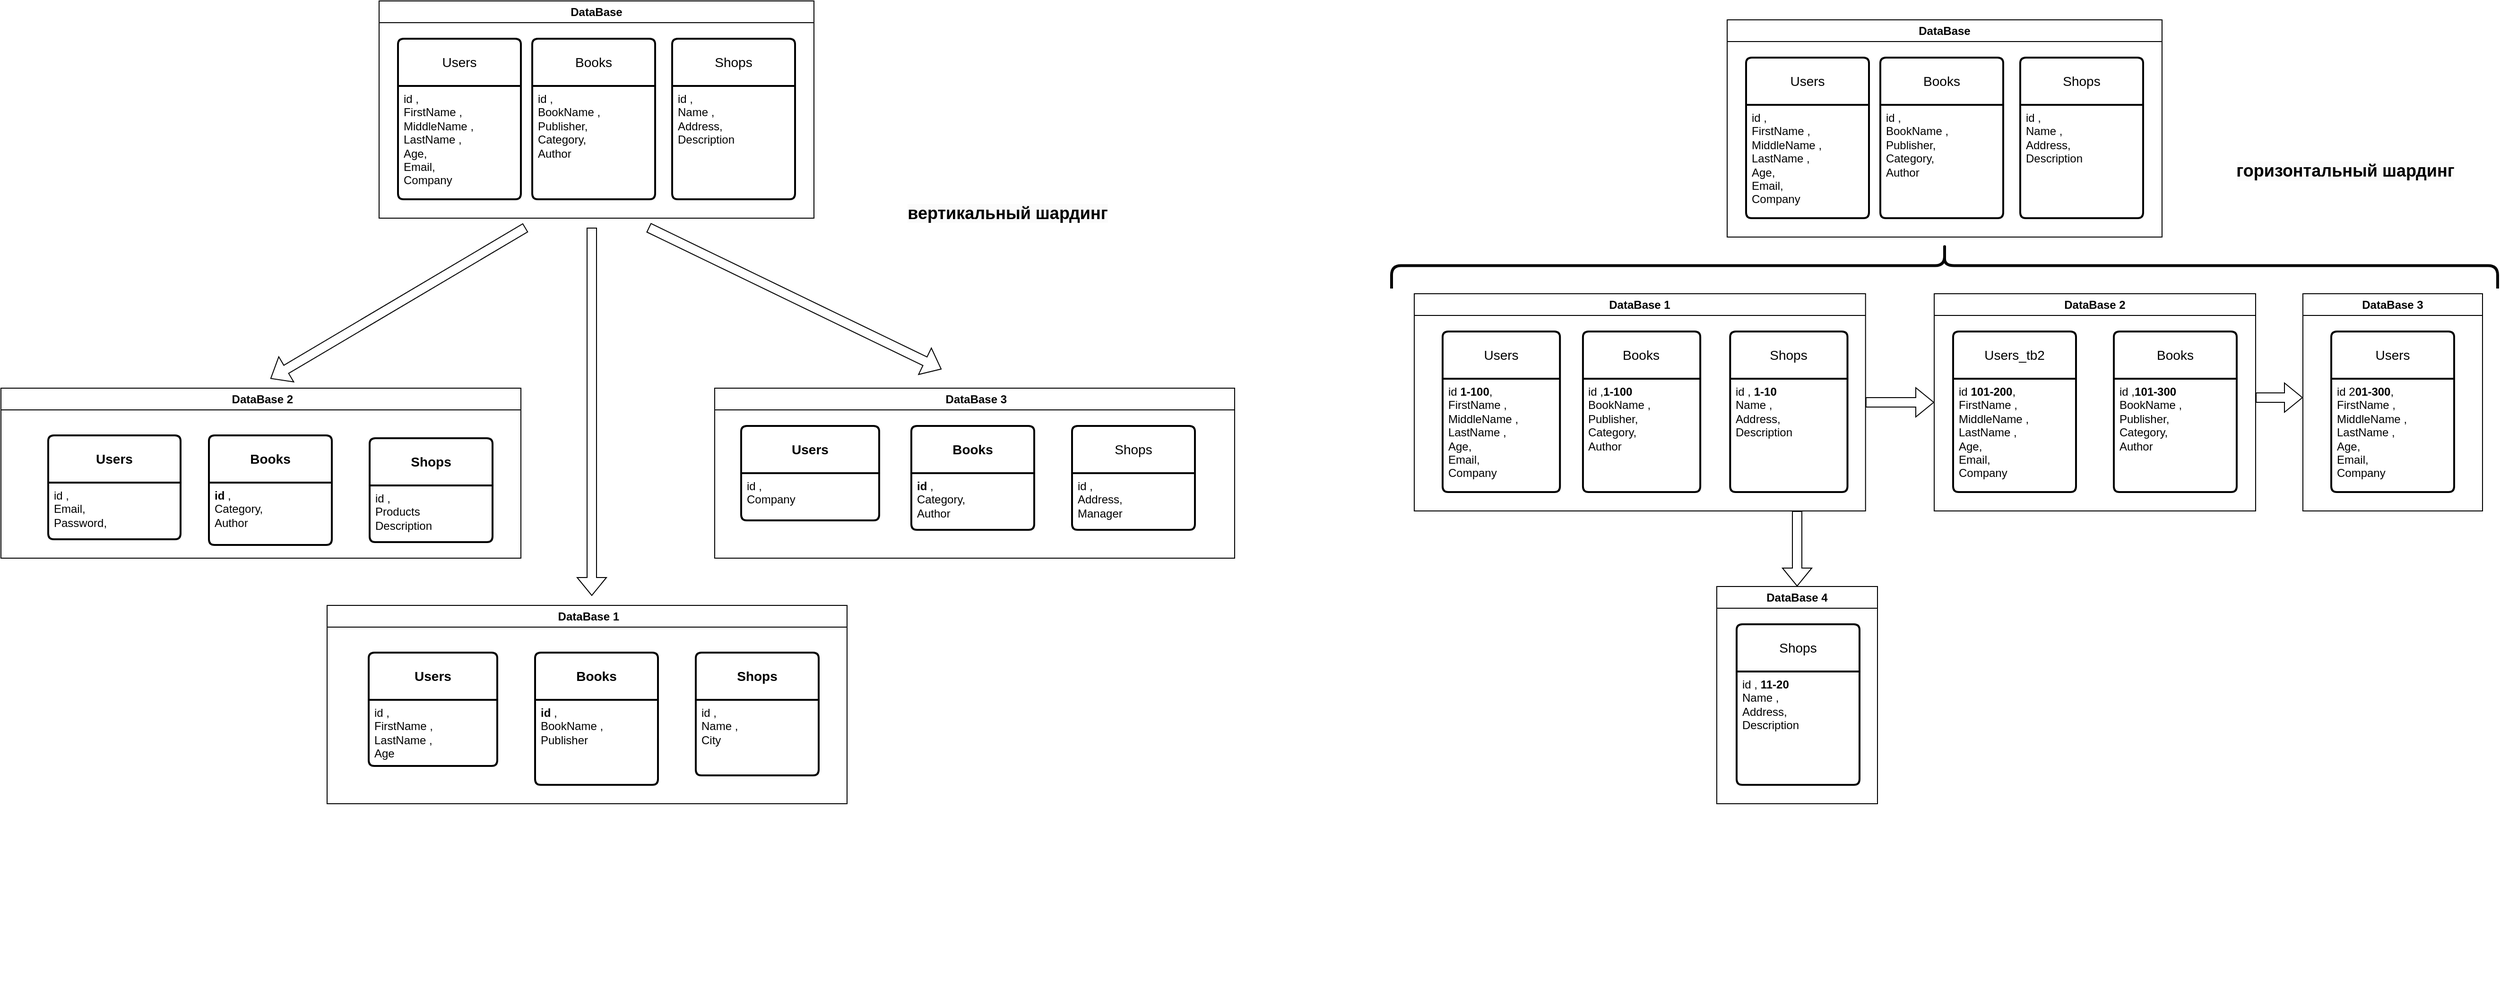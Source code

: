 <mxfile version="21.6.8" type="github">
  <diagram id="C5RBs43oDa-KdzZeNtuy" name="Page-1">
    <mxGraphModel dx="2560" dy="959" grid="1" gridSize="10" guides="1" tooltips="1" connect="1" arrows="1" fold="1" page="1" pageScale="1" pageWidth="827" pageHeight="1169" math="0" shadow="0">
      <root>
        <mxCell id="WIyWlLk6GJQsqaUBKTNV-0" />
        <mxCell id="WIyWlLk6GJQsqaUBKTNV-1" parent="WIyWlLk6GJQsqaUBKTNV-0" />
        <mxCell id="czhrimL0n0Uo2CRbuoZP-21" value="&amp;nbsp;DataBase 1" style="swimlane;whiteSpace=wrap;html=1;" vertex="1" parent="WIyWlLk6GJQsqaUBKTNV-1">
          <mxGeometry x="-150" y="640" width="550" height="210" as="geometry" />
        </mxCell>
        <mxCell id="czhrimL0n0Uo2CRbuoZP-22" value="Books" style="swimlane;childLayout=stackLayout;horizontal=1;startSize=50;horizontalStack=0;rounded=1;fontSize=14;fontStyle=1;strokeWidth=2;resizeParent=0;resizeLast=1;shadow=0;dashed=0;align=center;arcSize=4;whiteSpace=wrap;html=1;" vertex="1" parent="czhrimL0n0Uo2CRbuoZP-21">
          <mxGeometry x="220" y="50" width="130" height="140" as="geometry">
            <mxRectangle x="40" y="90" width="130" height="50" as="alternateBounds" />
          </mxGeometry>
        </mxCell>
        <mxCell id="czhrimL0n0Uo2CRbuoZP-23" value="&lt;div&gt;&lt;b&gt;id &lt;/b&gt;,&lt;/div&gt;&lt;div&gt;BookName ,&lt;span style=&quot;&quot;&gt;&lt;/span&gt;&lt;/div&gt;Publisher&lt;div&gt;&lt;br&gt;&lt;/div&gt;" style="align=left;strokeColor=none;fillColor=none;spacingLeft=4;fontSize=12;verticalAlign=top;resizable=0;rotatable=0;part=1;html=1;" vertex="1" parent="czhrimL0n0Uo2CRbuoZP-22">
          <mxGeometry y="50" width="130" height="120" as="geometry" />
        </mxCell>
        <mxCell id="czhrimL0n0Uo2CRbuoZP-30" value="" style="rounded=0;whiteSpace=wrap;html=1;" vertex="1" parent="czhrimL0n0Uo2CRbuoZP-22">
          <mxGeometry y="170" width="130" height="-30" as="geometry" />
        </mxCell>
        <mxCell id="czhrimL0n0Uo2CRbuoZP-19" value="Shops" style="swimlane;childLayout=stackLayout;horizontal=1;startSize=50;horizontalStack=0;rounded=1;fontSize=14;fontStyle=1;strokeWidth=2;resizeParent=0;resizeLast=1;shadow=0;dashed=0;align=center;arcSize=4;whiteSpace=wrap;html=1;" vertex="1" parent="czhrimL0n0Uo2CRbuoZP-21">
          <mxGeometry x="390" y="50" width="130" height="130" as="geometry">
            <mxRectangle x="40" y="90" width="130" height="50" as="alternateBounds" />
          </mxGeometry>
        </mxCell>
        <mxCell id="czhrimL0n0Uo2CRbuoZP-20" value="&lt;div&gt;id ,&lt;/div&gt;&lt;div&gt;Name ,&lt;span style=&quot;&quot;&gt;&lt;/span&gt;&lt;/div&gt;&lt;div&gt;Сity&lt;/div&gt;&lt;span style=&quot;background-color: initial;&quot;&gt;&lt;br&gt;&lt;br&gt;&lt;/span&gt;" style="align=left;strokeColor=none;fillColor=none;spacingLeft=4;fontSize=12;verticalAlign=top;resizable=0;rotatable=0;part=1;html=1;" vertex="1" parent="czhrimL0n0Uo2CRbuoZP-19">
          <mxGeometry y="50" width="130" height="80" as="geometry" />
        </mxCell>
        <mxCell id="czhrimL0n0Uo2CRbuoZP-17" value="Users" style="swimlane;childLayout=stackLayout;horizontal=1;startSize=50;horizontalStack=0;rounded=1;fontSize=14;fontStyle=1;strokeWidth=2;resizeParent=0;resizeLast=1;shadow=0;dashed=0;align=center;arcSize=4;whiteSpace=wrap;html=1;" vertex="1" parent="czhrimL0n0Uo2CRbuoZP-21">
          <mxGeometry x="44" y="50" width="136" height="120" as="geometry">
            <mxRectangle x="40" y="90" width="130" height="50" as="alternateBounds" />
          </mxGeometry>
        </mxCell>
        <mxCell id="czhrimL0n0Uo2CRbuoZP-18" value="&lt;div&gt;id ,&lt;/div&gt;&lt;div&gt;FirstName ,&lt;span style=&quot;&quot;&gt;&lt;/span&gt;&lt;/div&gt;&lt;div&gt;&lt;span style=&quot;background-color: initial;&quot;&gt;LastName ,&lt;/span&gt;&lt;br&gt;&lt;/div&gt;&lt;div&gt;Age&lt;/div&gt;" style="align=left;strokeColor=none;fillColor=none;spacingLeft=4;fontSize=12;verticalAlign=top;resizable=0;rotatable=0;part=1;html=1;" vertex="1" parent="czhrimL0n0Uo2CRbuoZP-17">
          <mxGeometry y="50" width="136" height="70" as="geometry" />
        </mxCell>
        <mxCell id="czhrimL0n0Uo2CRbuoZP-6" value="Users" style="swimlane;childLayout=stackLayout;horizontal=1;startSize=50;horizontalStack=0;rounded=1;fontSize=14;fontStyle=0;strokeWidth=2;resizeParent=0;resizeLast=1;shadow=0;dashed=0;align=center;arcSize=4;whiteSpace=wrap;html=1;" vertex="1" parent="WIyWlLk6GJQsqaUBKTNV-1">
          <mxGeometry x="-75" y="40" width="130" height="170" as="geometry">
            <mxRectangle x="40" y="90" width="130" height="50" as="alternateBounds" />
          </mxGeometry>
        </mxCell>
        <mxCell id="czhrimL0n0Uo2CRbuoZP-7" value="&lt;div&gt;id ,&lt;/div&gt;&lt;div&gt;FirstName ,&lt;span style=&quot;&quot;&gt;&lt;/span&gt;&lt;/div&gt;&lt;div&gt;&lt;span style=&quot;&quot;&gt;MiddleName ,&lt;/span&gt;&lt;/div&gt;&lt;div&gt;LastName ,&lt;/div&gt;&lt;div&gt;Age,&lt;/div&gt;&lt;div&gt;Email,&lt;/div&gt;&lt;div&gt;Company&lt;/div&gt;" style="align=left;strokeColor=none;fillColor=none;spacingLeft=4;fontSize=12;verticalAlign=top;resizable=0;rotatable=0;part=1;html=1;" vertex="1" parent="czhrimL0n0Uo2CRbuoZP-6">
          <mxGeometry y="50" width="130" height="120" as="geometry" />
        </mxCell>
        <mxCell id="czhrimL0n0Uo2CRbuoZP-10" value="Shops" style="swimlane;childLayout=stackLayout;horizontal=1;startSize=50;horizontalStack=0;rounded=1;fontSize=14;fontStyle=0;strokeWidth=2;resizeParent=0;resizeLast=1;shadow=0;dashed=0;align=center;arcSize=4;whiteSpace=wrap;html=1;" vertex="1" parent="WIyWlLk6GJQsqaUBKTNV-1">
          <mxGeometry x="215" y="40" width="130" height="170" as="geometry">
            <mxRectangle x="40" y="90" width="130" height="50" as="alternateBounds" />
          </mxGeometry>
        </mxCell>
        <mxCell id="czhrimL0n0Uo2CRbuoZP-11" value="&lt;div&gt;id ,&lt;/div&gt;&lt;div&gt;Name ,&lt;span style=&quot;&quot;&gt;&lt;/span&gt;&lt;/div&gt;Address&lt;span style=&quot;background-color: initial;&quot;&gt;,&lt;br&gt;Description&lt;br&gt;&lt;br&gt;&lt;/span&gt;" style="align=left;strokeColor=none;fillColor=none;spacingLeft=4;fontSize=12;verticalAlign=top;resizable=0;rotatable=0;part=1;html=1;" vertex="1" parent="czhrimL0n0Uo2CRbuoZP-10">
          <mxGeometry y="50" width="130" height="120" as="geometry" />
        </mxCell>
        <mxCell id="czhrimL0n0Uo2CRbuoZP-13" value="DataBase" style="swimlane;whiteSpace=wrap;html=1;" vertex="1" parent="WIyWlLk6GJQsqaUBKTNV-1">
          <mxGeometry x="-95" width="460" height="230" as="geometry" />
        </mxCell>
        <mxCell id="czhrimL0n0Uo2CRbuoZP-8" value="Books" style="swimlane;childLayout=stackLayout;horizontal=1;startSize=50;horizontalStack=0;rounded=1;fontSize=14;fontStyle=0;strokeWidth=2;resizeParent=0;resizeLast=1;shadow=0;dashed=0;align=center;arcSize=4;whiteSpace=wrap;html=1;" vertex="1" parent="czhrimL0n0Uo2CRbuoZP-13">
          <mxGeometry x="162" y="40" width="130" height="170" as="geometry">
            <mxRectangle x="40" y="90" width="130" height="50" as="alternateBounds" />
          </mxGeometry>
        </mxCell>
        <mxCell id="czhrimL0n0Uo2CRbuoZP-9" value="&lt;div&gt;id ,&lt;/div&gt;&lt;div&gt;BookName ,&lt;span style=&quot;&quot;&gt;&lt;/span&gt;&lt;/div&gt;Publisher&lt;span style=&quot;background-color: initial;&quot;&gt;,&lt;/span&gt;&lt;br&gt;&lt;div&gt;Category,&lt;/div&gt;&lt;div&gt;Author&lt;br&gt;&lt;/div&gt;" style="align=left;strokeColor=none;fillColor=none;spacingLeft=4;fontSize=12;verticalAlign=top;resizable=0;rotatable=0;part=1;html=1;" vertex="1" parent="czhrimL0n0Uo2CRbuoZP-8">
          <mxGeometry y="50" width="130" height="120" as="geometry" />
        </mxCell>
        <mxCell id="czhrimL0n0Uo2CRbuoZP-66" value="DataBase 2" style="swimlane;whiteSpace=wrap;html=1;" vertex="1" parent="WIyWlLk6GJQsqaUBKTNV-1">
          <mxGeometry x="1550" y="310" width="340" height="230" as="geometry">
            <mxRectangle x="690" y="580" width="110" height="30" as="alternateBounds" />
          </mxGeometry>
        </mxCell>
        <mxCell id="czhrimL0n0Uo2CRbuoZP-69" value="Users_tb2" style="swimlane;childLayout=stackLayout;horizontal=1;startSize=50;horizontalStack=0;rounded=1;fontSize=14;fontStyle=0;strokeWidth=2;resizeParent=0;resizeLast=1;shadow=0;dashed=0;align=center;arcSize=4;whiteSpace=wrap;html=1;" vertex="1" parent="czhrimL0n0Uo2CRbuoZP-66">
          <mxGeometry x="20" y="40" width="130" height="170" as="geometry">
            <mxRectangle x="40" y="90" width="130" height="50" as="alternateBounds" />
          </mxGeometry>
        </mxCell>
        <mxCell id="czhrimL0n0Uo2CRbuoZP-70" value="&lt;div&gt;id &lt;b&gt;101-200&lt;/b&gt;,&lt;/div&gt;&lt;div&gt;FirstName ,&lt;span style=&quot;&quot;&gt;&lt;/span&gt;&lt;/div&gt;&lt;div&gt;&lt;span style=&quot;&quot;&gt;MiddleName ,&lt;/span&gt;&lt;/div&gt;&lt;div&gt;LastName ,&lt;/div&gt;&lt;div&gt;Age,&lt;/div&gt;&lt;div&gt;Email,&lt;/div&gt;&lt;div&gt;Company&lt;/div&gt;" style="align=left;strokeColor=none;fillColor=none;spacingLeft=4;fontSize=12;verticalAlign=top;resizable=0;rotatable=0;part=1;html=1;" vertex="1" parent="czhrimL0n0Uo2CRbuoZP-69">
          <mxGeometry y="50" width="130" height="120" as="geometry" />
        </mxCell>
        <mxCell id="czhrimL0n0Uo2CRbuoZP-176" value="Books" style="swimlane;childLayout=stackLayout;horizontal=1;startSize=50;horizontalStack=0;rounded=1;fontSize=14;fontStyle=0;strokeWidth=2;resizeParent=0;resizeLast=1;shadow=0;dashed=0;align=center;arcSize=4;whiteSpace=wrap;html=1;" vertex="1" parent="czhrimL0n0Uo2CRbuoZP-66">
          <mxGeometry x="190" y="40" width="130" height="170" as="geometry">
            <mxRectangle x="40" y="90" width="130" height="50" as="alternateBounds" />
          </mxGeometry>
        </mxCell>
        <mxCell id="czhrimL0n0Uo2CRbuoZP-177" value="&lt;div&gt;id ,&lt;b&gt;101-300&lt;/b&gt;&lt;/div&gt;&lt;div&gt;BookName ,&lt;span style=&quot;&quot;&gt;&lt;/span&gt;&lt;/div&gt;Publisher&lt;span style=&quot;background-color: initial;&quot;&gt;,&lt;/span&gt;&lt;br&gt;&lt;div&gt;Category,&lt;/div&gt;&lt;div&gt;Author&lt;br&gt;&lt;/div&gt;" style="align=left;strokeColor=none;fillColor=none;spacingLeft=4;fontSize=12;verticalAlign=top;resizable=0;rotatable=0;part=1;html=1;" vertex="1" parent="czhrimL0n0Uo2CRbuoZP-176">
          <mxGeometry y="50" width="130" height="120" as="geometry" />
        </mxCell>
        <mxCell id="czhrimL0n0Uo2CRbuoZP-96" value="" style="group" vertex="1" connectable="0" parent="WIyWlLk6GJQsqaUBKTNV-1">
          <mxGeometry x="870" y="790" width="530" height="270" as="geometry" />
        </mxCell>
        <mxCell id="czhrimL0n0Uo2CRbuoZP-173" value="&lt;div&gt;id , &lt;b&gt;11-20&lt;/b&gt;&lt;/div&gt;&lt;div&gt;Name ,&lt;span style=&quot;&quot;&gt;&lt;/span&gt;&lt;/div&gt;Address&lt;span style=&quot;background-color: initial;&quot;&gt;,&lt;br&gt;Description&lt;br&gt;&lt;br&gt;&lt;/span&gt;" style="align=left;strokeColor=none;fillColor=none;spacingLeft=4;fontSize=12;verticalAlign=top;resizable=0;rotatable=0;part=1;html=1;" vertex="1" parent="czhrimL0n0Uo2CRbuoZP-96">
          <mxGeometry x="471" y="-80" width="130" height="120" as="geometry" />
        </mxCell>
        <mxCell id="czhrimL0n0Uo2CRbuoZP-195" value="" style="group" vertex="1" connectable="0" parent="czhrimL0n0Uo2CRbuoZP-96">
          <mxGeometry x="450" y="-170" width="170" height="230" as="geometry" />
        </mxCell>
        <mxCell id="czhrimL0n0Uo2CRbuoZP-59" value="DataBase 4" style="swimlane;whiteSpace=wrap;html=1;container=0;" vertex="1" parent="czhrimL0n0Uo2CRbuoZP-195">
          <mxGeometry width="170" height="230" as="geometry" />
        </mxCell>
        <mxCell id="czhrimL0n0Uo2CRbuoZP-172" value="Shops" style="swimlane;childLayout=stackLayout;horizontal=1;startSize=50;horizontalStack=0;rounded=1;fontSize=14;fontStyle=0;strokeWidth=2;resizeParent=0;resizeLast=1;shadow=0;dashed=0;align=center;arcSize=4;whiteSpace=wrap;html=1;container=0;" vertex="1" parent="czhrimL0n0Uo2CRbuoZP-195">
          <mxGeometry x="21" y="40" width="130" height="170" as="geometry">
            <mxRectangle x="40" y="90" width="130" height="50" as="alternateBounds" />
          </mxGeometry>
        </mxCell>
        <mxCell id="czhrimL0n0Uo2CRbuoZP-98" value="&lt;span style=&quot;color: rgb(0, 0, 0); font-family: Helvetica; font-size: 18px; font-style: normal; font-variant-ligatures: normal; font-variant-caps: normal; font-weight: 700; letter-spacing: normal; orphans: 2; text-indent: 0px; text-transform: none; widows: 2; word-spacing: 0px; -webkit-text-stroke-width: 0px; background-color: rgb(251, 251, 251); text-decoration-thickness: initial; text-decoration-style: initial; text-decoration-color: initial; float: none; display: inline !important;&quot;&gt;горизонтальный шардинг&lt;/span&gt;" style="text;whiteSpace=wrap;html=1;align=center;verticalAlign=middle;fontSize=18;" vertex="1" parent="WIyWlLk6GJQsqaUBKTNV-1">
          <mxGeometry x="1860" y="160" width="250" height="40" as="geometry" />
        </mxCell>
        <mxCell id="czhrimL0n0Uo2CRbuoZP-99" value="&lt;span style=&quot;color: rgb(0, 0, 0); font-family: Helvetica; font-size: 18px; font-style: normal; font-variant-ligatures: normal; font-variant-caps: normal; font-weight: 700; letter-spacing: normal; orphans: 2; text-indent: 0px; text-transform: none; widows: 2; word-spacing: 0px; -webkit-text-stroke-width: 0px; background-color: rgb(251, 251, 251); text-decoration-thickness: initial; text-decoration-style: initial; text-decoration-color: initial; float: none; display: inline !important;&quot;&gt;вертикальный шардинг&lt;/span&gt;" style="text;whiteSpace=wrap;html=1;verticalAlign=middle;align=center;fontSize=18;" vertex="1" parent="WIyWlLk6GJQsqaUBKTNV-1">
          <mxGeometry x="450" y="210" width="240" height="30" as="geometry" />
        </mxCell>
        <mxCell id="czhrimL0n0Uo2CRbuoZP-100" value="&amp;nbsp;DataBase 2" style="swimlane;whiteSpace=wrap;html=1;" vertex="1" parent="WIyWlLk6GJQsqaUBKTNV-1">
          <mxGeometry x="-495" y="410" width="550" height="180" as="geometry">
            <mxRectangle x="40" y="560" width="100" height="30" as="alternateBounds" />
          </mxGeometry>
        </mxCell>
        <mxCell id="czhrimL0n0Uo2CRbuoZP-107" value="Users" style="swimlane;childLayout=stackLayout;horizontal=1;startSize=50;horizontalStack=0;rounded=1;fontSize=14;fontStyle=1;strokeWidth=2;resizeParent=0;resizeLast=1;shadow=0;dashed=0;align=center;arcSize=4;whiteSpace=wrap;html=1;" vertex="1" parent="czhrimL0n0Uo2CRbuoZP-100">
          <mxGeometry x="50" y="50" width="140" height="110" as="geometry">
            <mxRectangle x="40" y="90" width="130" height="50" as="alternateBounds" />
          </mxGeometry>
        </mxCell>
        <mxCell id="czhrimL0n0Uo2CRbuoZP-108" value="&lt;div&gt;id ,&lt;/div&gt;&lt;div&gt;&lt;span style=&quot;background-color: initial;&quot;&gt;Email,&lt;/span&gt;&lt;br&gt;&lt;/div&gt;&lt;div&gt;&lt;span style=&quot;background-color: initial;&quot;&gt;Password,&lt;br&gt;&lt;/span&gt;&lt;/div&gt;" style="align=left;strokeColor=none;fillColor=none;spacingLeft=4;fontSize=12;verticalAlign=top;resizable=0;rotatable=0;part=1;html=1;" vertex="1" parent="czhrimL0n0Uo2CRbuoZP-107">
          <mxGeometry y="50" width="140" height="60" as="geometry" />
        </mxCell>
        <mxCell id="czhrimL0n0Uo2CRbuoZP-111" value="Shops" style="swimlane;childLayout=stackLayout;horizontal=1;startSize=50;horizontalStack=0;rounded=1;fontSize=14;fontStyle=1;strokeWidth=2;resizeParent=0;resizeLast=1;shadow=0;dashed=0;align=center;arcSize=4;whiteSpace=wrap;html=1;" vertex="1" parent="czhrimL0n0Uo2CRbuoZP-100">
          <mxGeometry x="390" y="53" width="130" height="110" as="geometry">
            <mxRectangle x="40" y="90" width="130" height="50" as="alternateBounds" />
          </mxGeometry>
        </mxCell>
        <mxCell id="czhrimL0n0Uo2CRbuoZP-112" value="&lt;div&gt;id ,&lt;/div&gt;&lt;div&gt;&lt;/div&gt;&lt;span style=&quot;background-color: initial;&quot;&gt;Products&lt;br&gt;Description&lt;br&gt;&lt;br&gt;&lt;/span&gt;" style="align=left;strokeColor=none;fillColor=none;spacingLeft=4;fontSize=12;verticalAlign=top;resizable=0;rotatable=0;part=1;html=1;" vertex="1" parent="czhrimL0n0Uo2CRbuoZP-111">
          <mxGeometry y="50" width="130" height="60" as="geometry" />
        </mxCell>
        <mxCell id="czhrimL0n0Uo2CRbuoZP-115" value="Books" style="swimlane;childLayout=stackLayout;horizontal=1;startSize=50;horizontalStack=0;rounded=1;fontSize=14;fontStyle=1;strokeWidth=2;resizeParent=0;resizeLast=1;shadow=0;dashed=0;align=center;arcSize=4;whiteSpace=wrap;html=1;" vertex="1" parent="czhrimL0n0Uo2CRbuoZP-100">
          <mxGeometry x="220" y="50" width="130" height="116" as="geometry">
            <mxRectangle x="40" y="90" width="130" height="50" as="alternateBounds" />
          </mxGeometry>
        </mxCell>
        <mxCell id="czhrimL0n0Uo2CRbuoZP-116" value="&lt;div&gt;&lt;b&gt;id &lt;/b&gt;,&lt;/div&gt;&lt;div&gt;&lt;/div&gt;&lt;div&gt;Category,&lt;/div&gt;&lt;div&gt;Author&lt;/div&gt;&lt;div&gt;&lt;br&gt;&lt;/div&gt;" style="align=left;strokeColor=none;fillColor=none;spacingLeft=4;fontSize=12;verticalAlign=top;resizable=0;rotatable=0;part=1;html=1;" vertex="1" parent="czhrimL0n0Uo2CRbuoZP-115">
          <mxGeometry y="50" width="130" height="120" as="geometry" />
        </mxCell>
        <mxCell id="czhrimL0n0Uo2CRbuoZP-117" value="" style="rounded=0;whiteSpace=wrap;html=1;" vertex="1" parent="czhrimL0n0Uo2CRbuoZP-115">
          <mxGeometry y="170" width="130" height="-54" as="geometry" />
        </mxCell>
        <mxCell id="czhrimL0n0Uo2CRbuoZP-147" value="&amp;nbsp;DataBase 3" style="swimlane;whiteSpace=wrap;html=1;" vertex="1" parent="WIyWlLk6GJQsqaUBKTNV-1">
          <mxGeometry x="260" y="410" width="550" height="180" as="geometry">
            <mxRectangle x="40" y="560" width="100" height="30" as="alternateBounds" />
          </mxGeometry>
        </mxCell>
        <mxCell id="czhrimL0n0Uo2CRbuoZP-150" value="Users" style="swimlane;childLayout=stackLayout;horizontal=1;startSize=50;horizontalStack=0;rounded=1;fontSize=14;fontStyle=1;strokeWidth=2;resizeParent=0;resizeLast=1;shadow=0;dashed=0;align=center;arcSize=4;whiteSpace=wrap;html=1;" vertex="1" parent="czhrimL0n0Uo2CRbuoZP-147">
          <mxGeometry x="28" y="40" width="146" height="100" as="geometry">
            <mxRectangle x="40" y="90" width="130" height="50" as="alternateBounds" />
          </mxGeometry>
        </mxCell>
        <mxCell id="czhrimL0n0Uo2CRbuoZP-151" value="&lt;div&gt;id ,&lt;/div&gt;&lt;div&gt;&lt;span style=&quot;background-color: initial;&quot;&gt;Company&lt;/span&gt;&lt;br&gt;&lt;/div&gt;" style="align=left;strokeColor=none;fillColor=none;spacingLeft=4;fontSize=12;verticalAlign=top;resizable=0;rotatable=0;part=1;html=1;" vertex="1" parent="czhrimL0n0Uo2CRbuoZP-150">
          <mxGeometry y="50" width="146" height="50" as="geometry" />
        </mxCell>
        <mxCell id="czhrimL0n0Uo2CRbuoZP-158" value="Books" style="swimlane;childLayout=stackLayout;horizontal=1;startSize=50;horizontalStack=0;rounded=1;fontSize=14;fontStyle=1;strokeWidth=2;resizeParent=0;resizeLast=1;shadow=0;dashed=0;align=center;arcSize=4;whiteSpace=wrap;html=1;" vertex="1" parent="czhrimL0n0Uo2CRbuoZP-147">
          <mxGeometry x="208" y="40" width="130" height="110" as="geometry">
            <mxRectangle x="40" y="90" width="130" height="50" as="alternateBounds" />
          </mxGeometry>
        </mxCell>
        <mxCell id="czhrimL0n0Uo2CRbuoZP-159" value="&lt;div&gt;&lt;b&gt;id &lt;/b&gt;,&lt;/div&gt;&lt;div&gt;Category,&lt;/div&gt;&lt;div&gt;Author&lt;/div&gt;&lt;div&gt;&lt;br&gt;&lt;/div&gt;" style="align=left;strokeColor=none;fillColor=none;spacingLeft=4;fontSize=12;verticalAlign=top;resizable=0;rotatable=0;part=1;html=1;" vertex="1" parent="czhrimL0n0Uo2CRbuoZP-158">
          <mxGeometry y="50" width="130" height="120" as="geometry" />
        </mxCell>
        <mxCell id="czhrimL0n0Uo2CRbuoZP-160" value="" style="rounded=0;whiteSpace=wrap;html=1;" vertex="1" parent="czhrimL0n0Uo2CRbuoZP-158">
          <mxGeometry y="170" width="130" height="-60" as="geometry" />
        </mxCell>
        <mxCell id="czhrimL0n0Uo2CRbuoZP-161" value="Shops" style="swimlane;childLayout=stackLayout;horizontal=1;startSize=50;horizontalStack=0;rounded=1;fontSize=14;fontStyle=0;strokeWidth=2;resizeParent=0;resizeLast=1;shadow=0;dashed=0;align=center;arcSize=4;whiteSpace=wrap;html=1;" vertex="1" parent="czhrimL0n0Uo2CRbuoZP-147">
          <mxGeometry x="378" y="40" width="130" height="110" as="geometry">
            <mxRectangle x="40" y="90" width="130" height="50" as="alternateBounds" />
          </mxGeometry>
        </mxCell>
        <mxCell id="czhrimL0n0Uo2CRbuoZP-162" value="&lt;div&gt;id ,&lt;/div&gt;&lt;div&gt;&lt;/div&gt;Address&lt;span style=&quot;background-color: initial;&quot;&gt;,&lt;br&gt;Manager&lt;br&gt;&lt;br&gt;&lt;/span&gt;" style="align=left;strokeColor=none;fillColor=none;spacingLeft=4;fontSize=12;verticalAlign=top;resizable=0;rotatable=0;part=1;html=1;" vertex="1" parent="czhrimL0n0Uo2CRbuoZP-161">
          <mxGeometry y="50" width="130" height="60" as="geometry" />
        </mxCell>
        <mxCell id="czhrimL0n0Uo2CRbuoZP-166" value="DataBase 3" style="swimlane;whiteSpace=wrap;html=1;" vertex="1" parent="WIyWlLk6GJQsqaUBKTNV-1">
          <mxGeometry x="1940" y="310" width="190" height="230" as="geometry">
            <mxRectangle x="690" y="830" width="110" height="30" as="alternateBounds" />
          </mxGeometry>
        </mxCell>
        <mxCell id="czhrimL0n0Uo2CRbuoZP-94" value="Users" style="swimlane;childLayout=stackLayout;horizontal=1;startSize=50;horizontalStack=0;rounded=1;fontSize=14;fontStyle=0;strokeWidth=2;resizeParent=0;resizeLast=1;shadow=0;dashed=0;align=center;arcSize=4;whiteSpace=wrap;html=1;" vertex="1" parent="czhrimL0n0Uo2CRbuoZP-166">
          <mxGeometry x="30" y="40" width="130" height="170" as="geometry">
            <mxRectangle x="40" y="90" width="130" height="50" as="alternateBounds" />
          </mxGeometry>
        </mxCell>
        <mxCell id="czhrimL0n0Uo2CRbuoZP-95" value="&lt;div&gt;id 2&lt;b&gt;01-300&lt;/b&gt;,&lt;/div&gt;&lt;div&gt;FirstName ,&lt;span style=&quot;&quot;&gt;&lt;/span&gt;&lt;/div&gt;&lt;div&gt;&lt;span style=&quot;&quot;&gt;MiddleName ,&lt;/span&gt;&lt;/div&gt;&lt;div&gt;LastName ,&lt;/div&gt;&lt;div&gt;Age,&lt;/div&gt;&lt;div&gt;Email,&lt;/div&gt;&lt;div&gt;Company&lt;/div&gt;" style="align=left;strokeColor=none;fillColor=none;spacingLeft=4;fontSize=12;verticalAlign=top;resizable=0;rotatable=0;part=1;html=1;" vertex="1" parent="czhrimL0n0Uo2CRbuoZP-94">
          <mxGeometry y="50" width="130" height="120" as="geometry" />
        </mxCell>
        <mxCell id="czhrimL0n0Uo2CRbuoZP-187" value="" style="group" vertex="1" connectable="0" parent="WIyWlLk6GJQsqaUBKTNV-1">
          <mxGeometry x="1000" y="310" width="506" height="230" as="geometry" />
        </mxCell>
        <mxCell id="czhrimL0n0Uo2CRbuoZP-196" value="" style="group" vertex="1" connectable="0" parent="czhrimL0n0Uo2CRbuoZP-187">
          <mxGeometry width="477.358" height="230" as="geometry" />
        </mxCell>
        <mxCell id="czhrimL0n0Uo2CRbuoZP-197" value="" style="group" vertex="1" connectable="0" parent="czhrimL0n0Uo2CRbuoZP-196">
          <mxGeometry width="477.358" height="230" as="geometry" />
        </mxCell>
        <mxCell id="czhrimL0n0Uo2CRbuoZP-190" value="DataBase 1" style="swimlane;whiteSpace=wrap;html=1;" vertex="1" parent="czhrimL0n0Uo2CRbuoZP-197">
          <mxGeometry width="477.358" height="230" as="geometry">
            <mxRectangle width="110" height="30" as="alternateBounds" />
          </mxGeometry>
        </mxCell>
        <mxCell id="czhrimL0n0Uo2CRbuoZP-191" value="Shops" style="swimlane;childLayout=stackLayout;horizontal=1;startSize=50;horizontalStack=0;rounded=1;fontSize=14;fontStyle=0;strokeWidth=2;resizeParent=0;resizeLast=1;shadow=0;dashed=0;align=center;arcSize=4;whiteSpace=wrap;html=1;movable=1;resizable=1;rotatable=1;deletable=1;editable=1;locked=0;connectable=1;" vertex="1" parent="czhrimL0n0Uo2CRbuoZP-190">
          <mxGeometry x="334.151" y="40" width="124.113" height="170" as="geometry">
            <mxRectangle x="40" y="90" width="130" height="50" as="alternateBounds" />
          </mxGeometry>
        </mxCell>
        <mxCell id="czhrimL0n0Uo2CRbuoZP-192" value="&lt;div&gt;id , &lt;b&gt;1-10&lt;/b&gt;&lt;/div&gt;&lt;div&gt;Name ,&lt;span style=&quot;&quot;&gt;&lt;/span&gt;&lt;/div&gt;Address&lt;span style=&quot;background-color: initial;&quot;&gt;,&lt;br&gt;Description&lt;br&gt;&lt;br&gt;&lt;/span&gt;" style="align=left;strokeColor=none;fillColor=none;spacingLeft=4;fontSize=12;verticalAlign=top;resizable=0;rotatable=0;part=1;html=1;" vertex="1" parent="czhrimL0n0Uo2CRbuoZP-191">
          <mxGeometry y="50" width="124.113" height="120" as="geometry" />
        </mxCell>
        <mxCell id="czhrimL0n0Uo2CRbuoZP-193" value="Books" style="swimlane;childLayout=stackLayout;horizontal=1;startSize=50;horizontalStack=0;rounded=1;fontSize=14;fontStyle=0;strokeWidth=2;resizeParent=0;resizeLast=1;shadow=0;dashed=0;align=center;arcSize=4;whiteSpace=wrap;html=1;movable=1;resizable=1;rotatable=1;deletable=1;editable=1;locked=0;connectable=1;" vertex="1" parent="czhrimL0n0Uo2CRbuoZP-190">
          <mxGeometry x="178.443" y="40" width="124.113" height="170" as="geometry">
            <mxRectangle x="40" y="90" width="130" height="50" as="alternateBounds" />
          </mxGeometry>
        </mxCell>
        <mxCell id="czhrimL0n0Uo2CRbuoZP-194" value="&lt;div&gt;id ,&lt;b&gt;1-100&lt;/b&gt;&lt;/div&gt;&lt;div&gt;BookName ,&lt;span style=&quot;&quot;&gt;&lt;/span&gt;&lt;/div&gt;Publisher&lt;span style=&quot;background-color: initial;&quot;&gt;,&lt;/span&gt;&lt;br&gt;&lt;div&gt;Category,&lt;/div&gt;&lt;div&gt;Author&lt;br&gt;&lt;/div&gt;" style="align=left;strokeColor=none;fillColor=none;spacingLeft=4;fontSize=12;verticalAlign=top;resizable=0;rotatable=0;part=1;html=1;" vertex="1" parent="czhrimL0n0Uo2CRbuoZP-193">
          <mxGeometry y="50" width="124.113" height="120" as="geometry" />
        </mxCell>
        <mxCell id="czhrimL0n0Uo2CRbuoZP-188" value="Users" style="swimlane;childLayout=stackLayout;horizontal=1;startSize=50;horizontalStack=0;rounded=1;fontSize=14;fontStyle=0;strokeWidth=2;resizeParent=0;resizeLast=1;shadow=0;dashed=0;align=center;arcSize=4;whiteSpace=wrap;html=1;movable=1;resizable=1;rotatable=1;deletable=1;editable=1;locked=0;connectable=1;" vertex="1" parent="czhrimL0n0Uo2CRbuoZP-190">
          <mxGeometry x="29.998" y="40" width="124.113" height="170" as="geometry">
            <mxRectangle x="40" y="90" width="130" height="50" as="alternateBounds" />
          </mxGeometry>
        </mxCell>
        <mxCell id="czhrimL0n0Uo2CRbuoZP-189" value="&lt;div&gt;id &lt;b&gt;1-100&lt;/b&gt;,&lt;/div&gt;&lt;div&gt;FirstName ,&lt;span style=&quot;&quot;&gt;&lt;/span&gt;&lt;/div&gt;&lt;div&gt;&lt;span style=&quot;&quot;&gt;MiddleName ,&lt;/span&gt;&lt;/div&gt;&lt;div&gt;LastName ,&lt;/div&gt;&lt;div&gt;Age,&lt;/div&gt;&lt;div&gt;Email,&lt;/div&gt;&lt;div&gt;Company&lt;/div&gt;" style="align=left;strokeColor=none;fillColor=none;spacingLeft=4;fontSize=12;verticalAlign=top;resizable=0;rotatable=0;part=1;html=1;" vertex="1" parent="czhrimL0n0Uo2CRbuoZP-188">
          <mxGeometry y="50" width="124.113" height="120" as="geometry" />
        </mxCell>
        <mxCell id="czhrimL0n0Uo2CRbuoZP-198" value="" style="shape=flexArrow;endArrow=classic;html=1;rounded=0;" edge="1" parent="WIyWlLk6GJQsqaUBKTNV-1">
          <mxGeometry width="50" height="50" relative="1" as="geometry">
            <mxPoint x="60" y="240" as="sourcePoint" />
            <mxPoint x="-210" y="400" as="targetPoint" />
          </mxGeometry>
        </mxCell>
        <mxCell id="czhrimL0n0Uo2CRbuoZP-199" value="" style="shape=flexArrow;endArrow=classic;html=1;rounded=0;" edge="1" parent="WIyWlLk6GJQsqaUBKTNV-1">
          <mxGeometry width="50" height="50" relative="1" as="geometry">
            <mxPoint x="190" y="240" as="sourcePoint" />
            <mxPoint x="500" y="390" as="targetPoint" />
          </mxGeometry>
        </mxCell>
        <mxCell id="czhrimL0n0Uo2CRbuoZP-200" value="" style="shape=flexArrow;endArrow=classic;html=1;rounded=0;" edge="1" parent="WIyWlLk6GJQsqaUBKTNV-1">
          <mxGeometry width="50" height="50" relative="1" as="geometry">
            <mxPoint x="130" y="240" as="sourcePoint" />
            <mxPoint x="130" y="630" as="targetPoint" />
          </mxGeometry>
        </mxCell>
        <mxCell id="czhrimL0n0Uo2CRbuoZP-201" value="Users" style="swimlane;childLayout=stackLayout;horizontal=1;startSize=50;horizontalStack=0;rounded=1;fontSize=14;fontStyle=0;strokeWidth=2;resizeParent=0;resizeLast=1;shadow=0;dashed=0;align=center;arcSize=4;whiteSpace=wrap;html=1;" vertex="1" parent="WIyWlLk6GJQsqaUBKTNV-1">
          <mxGeometry x="1351" y="60" width="130" height="170" as="geometry">
            <mxRectangle x="40" y="90" width="130" height="50" as="alternateBounds" />
          </mxGeometry>
        </mxCell>
        <mxCell id="czhrimL0n0Uo2CRbuoZP-202" value="&lt;div&gt;id ,&lt;/div&gt;&lt;div&gt;FirstName ,&lt;span style=&quot;&quot;&gt;&lt;/span&gt;&lt;/div&gt;&lt;div&gt;&lt;span style=&quot;&quot;&gt;MiddleName ,&lt;/span&gt;&lt;/div&gt;&lt;div&gt;LastName ,&lt;/div&gt;&lt;div&gt;Age,&lt;/div&gt;&lt;div&gt;Email,&lt;/div&gt;&lt;div&gt;Company&lt;/div&gt;" style="align=left;strokeColor=none;fillColor=none;spacingLeft=4;fontSize=12;verticalAlign=top;resizable=0;rotatable=0;part=1;html=1;" vertex="1" parent="czhrimL0n0Uo2CRbuoZP-201">
          <mxGeometry y="50" width="130" height="120" as="geometry" />
        </mxCell>
        <mxCell id="czhrimL0n0Uo2CRbuoZP-203" value="Shops" style="swimlane;childLayout=stackLayout;horizontal=1;startSize=50;horizontalStack=0;rounded=1;fontSize=14;fontStyle=0;strokeWidth=2;resizeParent=0;resizeLast=1;shadow=0;dashed=0;align=center;arcSize=4;whiteSpace=wrap;html=1;" vertex="1" parent="WIyWlLk6GJQsqaUBKTNV-1">
          <mxGeometry x="1641" y="60" width="130" height="170" as="geometry">
            <mxRectangle x="40" y="90" width="130" height="50" as="alternateBounds" />
          </mxGeometry>
        </mxCell>
        <mxCell id="czhrimL0n0Uo2CRbuoZP-204" value="&lt;div&gt;id ,&lt;/div&gt;&lt;div&gt;Name ,&lt;span style=&quot;&quot;&gt;&lt;/span&gt;&lt;/div&gt;Address&lt;span style=&quot;background-color: initial;&quot;&gt;,&lt;br&gt;Description&lt;br&gt;&lt;br&gt;&lt;/span&gt;" style="align=left;strokeColor=none;fillColor=none;spacingLeft=4;fontSize=12;verticalAlign=top;resizable=0;rotatable=0;part=1;html=1;" vertex="1" parent="czhrimL0n0Uo2CRbuoZP-203">
          <mxGeometry y="50" width="130" height="120" as="geometry" />
        </mxCell>
        <mxCell id="czhrimL0n0Uo2CRbuoZP-205" value="DataBase" style="swimlane;whiteSpace=wrap;html=1;" vertex="1" parent="WIyWlLk6GJQsqaUBKTNV-1">
          <mxGeometry x="1331" y="20" width="460" height="230" as="geometry" />
        </mxCell>
        <mxCell id="czhrimL0n0Uo2CRbuoZP-206" value="Books" style="swimlane;childLayout=stackLayout;horizontal=1;startSize=50;horizontalStack=0;rounded=1;fontSize=14;fontStyle=0;strokeWidth=2;resizeParent=0;resizeLast=1;shadow=0;dashed=0;align=center;arcSize=4;whiteSpace=wrap;html=1;" vertex="1" parent="czhrimL0n0Uo2CRbuoZP-205">
          <mxGeometry x="162" y="40" width="130" height="170" as="geometry">
            <mxRectangle x="40" y="90" width="130" height="50" as="alternateBounds" />
          </mxGeometry>
        </mxCell>
        <mxCell id="czhrimL0n0Uo2CRbuoZP-207" value="&lt;div&gt;id ,&lt;/div&gt;&lt;div&gt;BookName ,&lt;span style=&quot;&quot;&gt;&lt;/span&gt;&lt;/div&gt;Publisher&lt;span style=&quot;background-color: initial;&quot;&gt;,&lt;/span&gt;&lt;br&gt;&lt;div&gt;Category,&lt;/div&gt;&lt;div&gt;Author&lt;br&gt;&lt;/div&gt;" style="align=left;strokeColor=none;fillColor=none;spacingLeft=4;fontSize=12;verticalAlign=top;resizable=0;rotatable=0;part=1;html=1;" vertex="1" parent="czhrimL0n0Uo2CRbuoZP-206">
          <mxGeometry y="50" width="130" height="120" as="geometry" />
        </mxCell>
        <mxCell id="czhrimL0n0Uo2CRbuoZP-210" value="" style="shape=flexArrow;endArrow=classic;html=1;rounded=0;entryX=0;entryY=0.5;entryDx=0;entryDy=0;exitX=1;exitY=0.5;exitDx=0;exitDy=0;" edge="1" parent="WIyWlLk6GJQsqaUBKTNV-1" source="czhrimL0n0Uo2CRbuoZP-190" target="czhrimL0n0Uo2CRbuoZP-66">
          <mxGeometry width="50" height="50" relative="1" as="geometry">
            <mxPoint x="1490" y="520" as="sourcePoint" />
            <mxPoint x="1540" y="470" as="targetPoint" />
          </mxGeometry>
        </mxCell>
        <mxCell id="czhrimL0n0Uo2CRbuoZP-211" value="" style="shape=flexArrow;endArrow=classic;html=1;rounded=0;" edge="1" parent="WIyWlLk6GJQsqaUBKTNV-1">
          <mxGeometry width="50" height="50" relative="1" as="geometry">
            <mxPoint x="1890" y="420" as="sourcePoint" />
            <mxPoint x="1940" y="420" as="targetPoint" />
          </mxGeometry>
        </mxCell>
        <mxCell id="czhrimL0n0Uo2CRbuoZP-212" value="" style="shape=flexArrow;endArrow=classic;html=1;rounded=0;entryX=0.5;entryY=0;entryDx=0;entryDy=0;" edge="1" parent="WIyWlLk6GJQsqaUBKTNV-1" target="czhrimL0n0Uo2CRbuoZP-59">
          <mxGeometry width="50" height="50" relative="1" as="geometry">
            <mxPoint x="1405" y="540" as="sourcePoint" />
            <mxPoint x="1560" y="570" as="targetPoint" />
          </mxGeometry>
        </mxCell>
        <mxCell id="czhrimL0n0Uo2CRbuoZP-214" value="" style="shape=curlyBracket;whiteSpace=wrap;html=1;rounded=1;flipH=1;labelPosition=right;verticalLabelPosition=middle;align=left;verticalAlign=middle;rotation=-90;fontStyle=1;strokeWidth=3;size=0.5;" vertex="1" parent="WIyWlLk6GJQsqaUBKTNV-1">
          <mxGeometry x="1536.75" y="-304.75" width="48.5" height="1170" as="geometry" />
        </mxCell>
      </root>
    </mxGraphModel>
  </diagram>
</mxfile>
